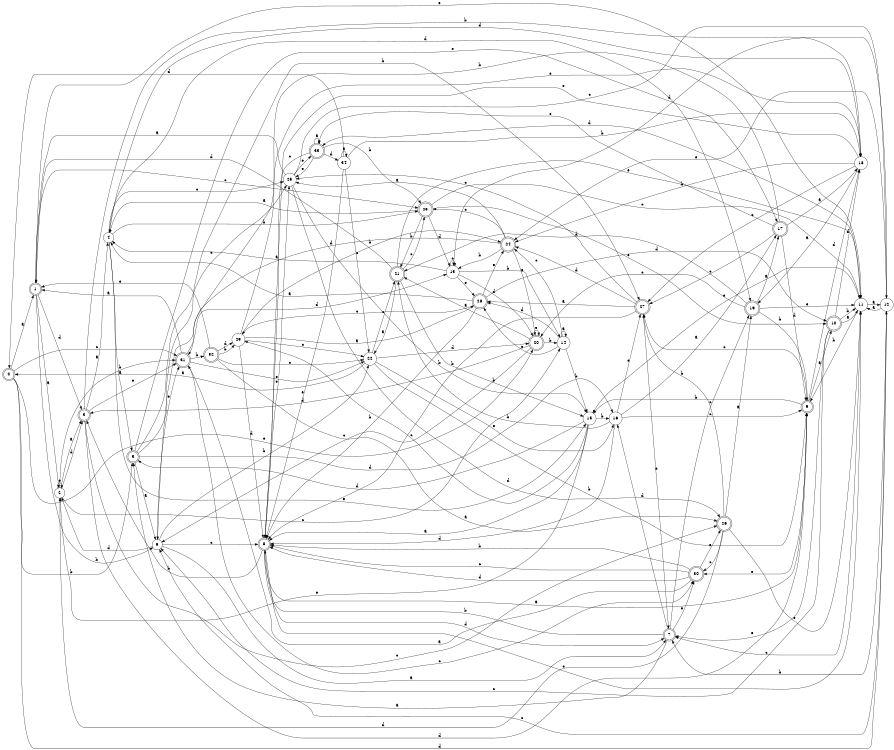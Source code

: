 digraph n28_4 {
__start0 [label="" shape="none"];

rankdir=LR;
size="8,5";

s0 [style="rounded,filled", color="black", fillcolor="white" shape="doublecircle", label="0"];
s1 [style="rounded,filled", color="black", fillcolor="white" shape="doublecircle", label="1"];
s2 [style="filled", color="black", fillcolor="white" shape="circle", label="2"];
s3 [style="rounded,filled", color="black", fillcolor="white" shape="doublecircle", label="3"];
s4 [style="filled", color="black", fillcolor="white" shape="circle", label="4"];
s5 [style="rounded,filled", color="black", fillcolor="white" shape="doublecircle", label="5"];
s6 [style="filled", color="black", fillcolor="white" shape="circle", label="6"];
s7 [style="rounded,filled", color="black", fillcolor="white" shape="doublecircle", label="7"];
s8 [style="rounded,filled", color="black", fillcolor="white" shape="doublecircle", label="8"];
s9 [style="rounded,filled", color="black", fillcolor="white" shape="doublecircle", label="9"];
s10 [style="rounded,filled", color="black", fillcolor="white" shape="doublecircle", label="10"];
s11 [style="filled", color="black", fillcolor="white" shape="circle", label="11"];
s12 [style="filled", color="black", fillcolor="white" shape="circle", label="12"];
s13 [style="filled", color="black", fillcolor="white" shape="circle", label="13"];
s14 [style="filled", color="black", fillcolor="white" shape="circle", label="14"];
s15 [style="filled", color="black", fillcolor="white" shape="circle", label="15"];
s16 [style="filled", color="black", fillcolor="white" shape="circle", label="16"];
s17 [style="rounded,filled", color="black", fillcolor="white" shape="doublecircle", label="17"];
s18 [style="filled", color="black", fillcolor="white" shape="circle", label="18"];
s19 [style="rounded,filled", color="black", fillcolor="white" shape="doublecircle", label="19"];
s20 [style="rounded,filled", color="black", fillcolor="white" shape="doublecircle", label="20"];
s21 [style="rounded,filled", color="black", fillcolor="white" shape="doublecircle", label="21"];
s22 [style="filled", color="black", fillcolor="white" shape="circle", label="22"];
s23 [style="rounded,filled", color="black", fillcolor="white" shape="doublecircle", label="23"];
s24 [style="rounded,filled", color="black", fillcolor="white" shape="doublecircle", label="24"];
s25 [style="filled", color="black", fillcolor="white" shape="circle", label="25"];
s26 [style="rounded,filled", color="black", fillcolor="white" shape="doublecircle", label="26"];
s27 [style="rounded,filled", color="black", fillcolor="white" shape="doublecircle", label="27"];
s28 [style="rounded,filled", color="black", fillcolor="white" shape="doublecircle", label="28"];
s29 [style="filled", color="black", fillcolor="white" shape="circle", label="29"];
s30 [style="rounded,filled", color="black", fillcolor="white" shape="doublecircle", label="30"];
s31 [style="rounded,filled", color="black", fillcolor="white" shape="doublecircle", label="31"];
s32 [style="rounded,filled", color="black", fillcolor="white" shape="doublecircle", label="32"];
s33 [style="rounded,filled", color="black", fillcolor="white" shape="doublecircle", label="33"];
s34 [style="filled", color="black", fillcolor="white" shape="circle", label="34"];
s0 -> s1 [label="a"];
s0 -> s5 [label="b"];
s0 -> s31 [label="c"];
s0 -> s12 [label="d"];
s0 -> s20 [label="e"];
s1 -> s2 [label="a"];
s1 -> s6 [label="b"];
s1 -> s23 [label="c"];
s1 -> s3 [label="d"];
s1 -> s11 [label="e"];
s2 -> s3 [label="a"];
s2 -> s31 [label="b"];
s2 -> s14 [label="c"];
s2 -> s3 [label="d"];
s2 -> s2 [label="e"];
s3 -> s4 [label="a"];
s3 -> s18 [label="b"];
s3 -> s26 [label="c"];
s3 -> s9 [label="d"];
s3 -> s31 [label="e"];
s4 -> s5 [label="a"];
s4 -> s23 [label="b"];
s4 -> s25 [label="c"];
s4 -> s19 [label="d"];
s4 -> s15 [label="e"];
s5 -> s6 [label="a"];
s5 -> s27 [label="b"];
s5 -> s25 [label="c"];
s5 -> s16 [label="d"];
s5 -> s17 [label="e"];
s6 -> s7 [label="a"];
s6 -> s22 [label="b"];
s6 -> s8 [label="c"];
s6 -> s2 [label="d"];
s6 -> s31 [label="e"];
s7 -> s5 [label="a"];
s7 -> s8 [label="b"];
s7 -> s19 [label="c"];
s7 -> s16 [label="d"];
s7 -> s30 [label="e"];
s8 -> s9 [label="a"];
s8 -> s3 [label="b"];
s8 -> s11 [label="c"];
s8 -> s7 [label="d"];
s8 -> s25 [label="e"];
s9 -> s10 [label="a"];
s9 -> s15 [label="b"];
s9 -> s27 [label="c"];
s9 -> s18 [label="d"];
s9 -> s30 [label="e"];
s10 -> s11 [label="a"];
s10 -> s11 [label="b"];
s10 -> s6 [label="c"];
s10 -> s18 [label="d"];
s10 -> s7 [label="e"];
s11 -> s12 [label="a"];
s11 -> s9 [label="b"];
s11 -> s7 [label="c"];
s11 -> s33 [label="d"];
s11 -> s15 [label="e"];
s12 -> s11 [label="a"];
s12 -> s7 [label="b"];
s12 -> s6 [label="c"];
s12 -> s13 [label="d"];
s12 -> s24 [label="e"];
s13 -> s4 [label="a"];
s13 -> s14 [label="b"];
s13 -> s13 [label="c"];
s13 -> s20 [label="d"];
s13 -> s28 [label="e"];
s14 -> s14 [label="a"];
s14 -> s15 [label="b"];
s14 -> s24 [label="c"];
s14 -> s28 [label="d"];
s14 -> s28 [label="e"];
s15 -> s8 [label="a"];
s15 -> s16 [label="b"];
s15 -> s29 [label="c"];
s15 -> s5 [label="d"];
s15 -> s2 [label="e"];
s16 -> s17 [label="a"];
s16 -> s21 [label="b"];
s16 -> s9 [label="c"];
s16 -> s8 [label="d"];
s16 -> s27 [label="e"];
s17 -> s18 [label="a"];
s17 -> s31 [label="b"];
s17 -> s27 [label="c"];
s17 -> s9 [label="d"];
s17 -> s33 [label="e"];
s18 -> s19 [label="a"];
s18 -> s24 [label="b"];
s18 -> s27 [label="c"];
s18 -> s4 [label="d"];
s18 -> s8 [label="e"];
s19 -> s17 [label="a"];
s19 -> s9 [label="b"];
s19 -> s20 [label="c"];
s19 -> s21 [label="d"];
s19 -> s11 [label="e"];
s20 -> s21 [label="a"];
s20 -> s14 [label="b"];
s20 -> s6 [label="c"];
s20 -> s3 [label="d"];
s20 -> s20 [label="e"];
s21 -> s22 [label="a"];
s21 -> s15 [label="b"];
s21 -> s23 [label="c"];
s21 -> s1 [label="d"];
s21 -> s11 [label="e"];
s22 -> s0 [label="a"];
s22 -> s9 [label="b"];
s22 -> s21 [label="c"];
s22 -> s20 [label="d"];
s22 -> s16 [label="e"];
s23 -> s4 [label="a"];
s23 -> s21 [label="b"];
s23 -> s11 [label="c"];
s23 -> s13 [label="d"];
s23 -> s10 [label="e"];
s24 -> s25 [label="a"];
s24 -> s13 [label="b"];
s24 -> s23 [label="c"];
s24 -> s6 [label="d"];
s24 -> s20 [label="e"];
s25 -> s1 [label="a"];
s25 -> s15 [label="b"];
s25 -> s12 [label="c"];
s25 -> s26 [label="d"];
s25 -> s33 [label="e"];
s26 -> s19 [label="a"];
s26 -> s27 [label="b"];
s26 -> s30 [label="c"];
s26 -> s2 [label="d"];
s26 -> s11 [label="e"];
s27 -> s28 [label="a"];
s27 -> s8 [label="b"];
s27 -> s25 [label="c"];
s27 -> s24 [label="d"];
s27 -> s7 [label="e"];
s28 -> s4 [label="a"];
s28 -> s8 [label="b"];
s28 -> s29 [label="c"];
s28 -> s10 [label="d"];
s28 -> s24 [label="e"];
s29 -> s28 [label="a"];
s29 -> s24 [label="b"];
s29 -> s22 [label="c"];
s29 -> s8 [label="d"];
s29 -> s18 [label="e"];
s30 -> s31 [label="a"];
s30 -> s8 [label="b"];
s30 -> s8 [label="c"];
s30 -> s8 [label="d"];
s30 -> s26 [label="e"];
s31 -> s1 [label="a"];
s31 -> s32 [label="b"];
s31 -> s30 [label="c"];
s31 -> s13 [label="d"];
s31 -> s22 [label="e"];
s32 -> s26 [label="a"];
s32 -> s29 [label="b"];
s32 -> s22 [label="c"];
s32 -> s29 [label="d"];
s32 -> s1 [label="e"];
s33 -> s33 [label="a"];
s33 -> s23 [label="b"];
s33 -> s8 [label="c"];
s33 -> s34 [label="d"];
s33 -> s25 [label="e"];
s34 -> s34 [label="a"];
s34 -> s18 [label="b"];
s34 -> s22 [label="c"];
s34 -> s0 [label="d"];
s34 -> s8 [label="e"];

}